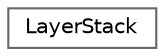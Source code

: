 digraph "Graphical Class Hierarchy"
{
 // LATEX_PDF_SIZE
  bgcolor="transparent";
  edge [fontname=Helvetica,fontsize=10,labelfontname=Helvetica,labelfontsize=10];
  node [fontname=Helvetica,fontsize=10,shape=box,height=0.2,width=0.4];
  rankdir="LR";
  Node0 [label="LayerStack",height=0.2,width=0.4,color="grey40", fillcolor="white", style="filled",URL="$d6/d69/struct_layer_stack.html",tooltip=" "];
}
